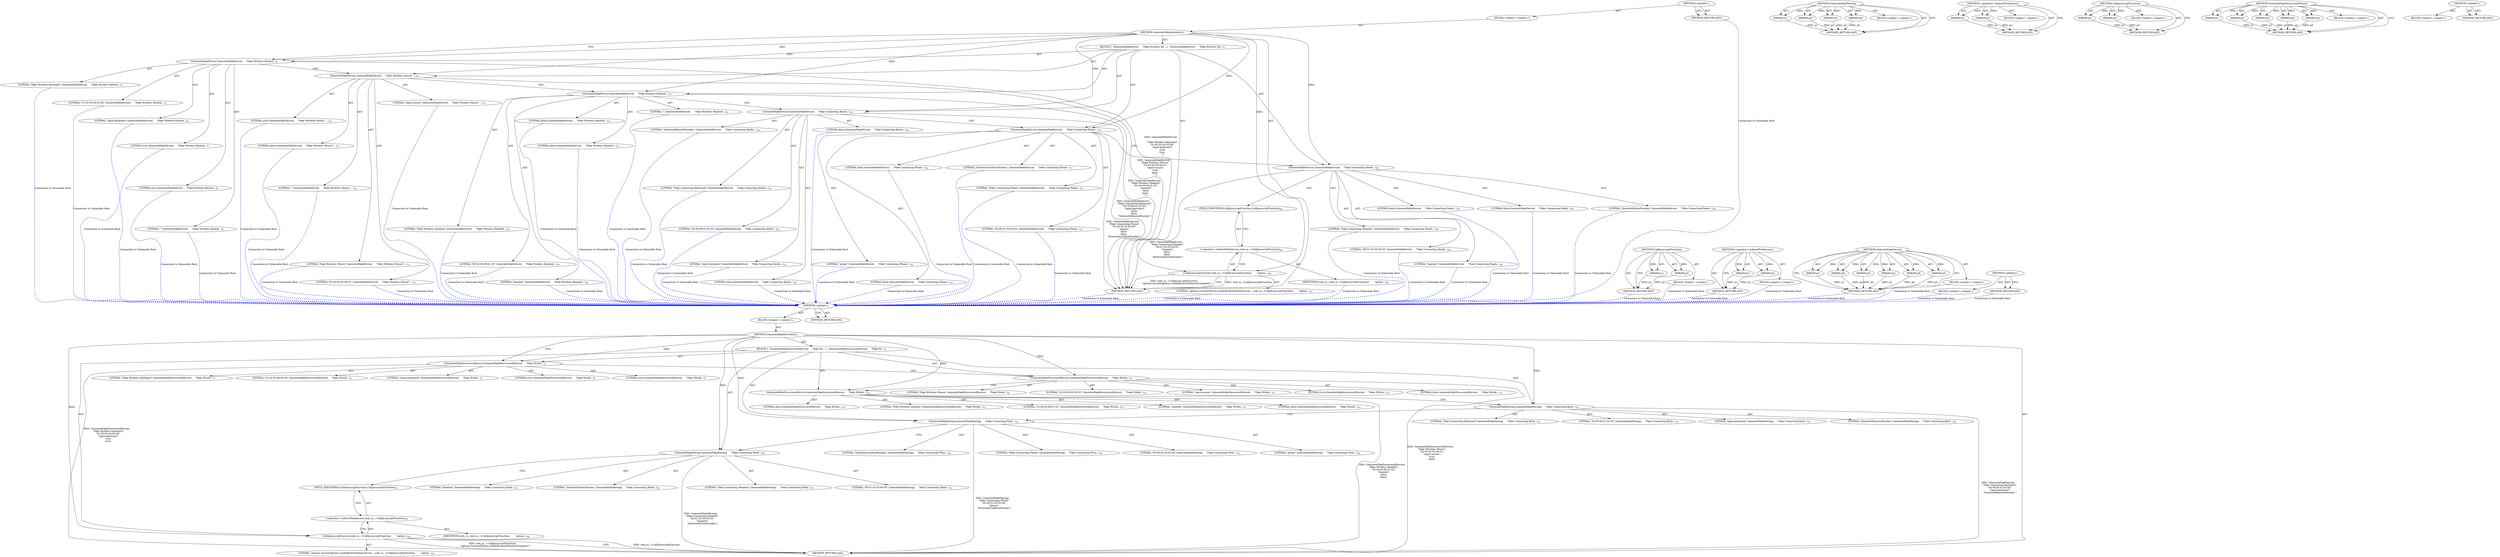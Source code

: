 digraph "&lt;global&gt;" {
vulnerable_6 [label=<(METHOD,&lt;global&gt;)<SUB>1</SUB>>];
vulnerable_7 [label=<(BLOCK,&lt;empty&gt;,&lt;empty&gt;)<SUB>1</SUB>>];
vulnerable_8 [label=<(METHOD,GenerateFakeDeviceList)<SUB>1</SUB>>];
vulnerable_9 [label=<(BLOCK,{
  GenerateFakeDiscoveredDevice(
     &quot;Fake Wi...,{
  GenerateFakeDiscoveredDevice(
     &quot;Fake Wi...)<SUB>1</SUB>>];
vulnerable_10 [label=<(GenerateFakeDiscoveredDevice,GenerateFakeDiscoveredDevice(
     &quot;Fake Wirele...)<SUB>2</SUB>>];
vulnerable_11 [label=<(LITERAL,&quot;Fake Wireless Keyboard&quot;,GenerateFakeDiscoveredDevice(
     &quot;Fake Wirele...)<SUB>3</SUB>>];
vulnerable_12 [label=<(LITERAL,&quot;01-02-03-04-05-06&quot;,GenerateFakeDiscoveredDevice(
     &quot;Fake Wirele...)<SUB>4</SUB>>];
vulnerable_13 [label=<(LITERAL,&quot;input-keyboard&quot;,GenerateFakeDiscoveredDevice(
     &quot;Fake Wirele...)<SUB>5</SUB>>];
vulnerable_14 [label=<(LITERAL,true,GenerateFakeDiscoveredDevice(
     &quot;Fake Wirele...)<SUB>6</SUB>>];
vulnerable_15 [label=<(LITERAL,true,GenerateFakeDiscoveredDevice(
     &quot;Fake Wirele...)<SUB>7</SUB>>];
vulnerable_16 [label=<(GenerateFakeDiscoveredDevice,GenerateFakeDiscoveredDevice(
     &quot;Fake Wirele...)<SUB>8</SUB>>];
vulnerable_17 [label=<(LITERAL,&quot;Fake Wireless Mouse&quot;,GenerateFakeDiscoveredDevice(
     &quot;Fake Wirele...)<SUB>9</SUB>>];
vulnerable_18 [label=<(LITERAL,&quot;02-03-04-05-06-01&quot;,GenerateFakeDiscoveredDevice(
     &quot;Fake Wirele...)<SUB>10</SUB>>];
vulnerable_19 [label=<(LITERAL,&quot;input-mouse&quot;,GenerateFakeDiscoveredDevice(
     &quot;Fake Wirele...)<SUB>11</SUB>>];
vulnerable_20 [label=<(LITERAL,true,GenerateFakeDiscoveredDevice(
     &quot;Fake Wirele...)<SUB>12</SUB>>];
vulnerable_21 [label=<(LITERAL,false,GenerateFakeDiscoveredDevice(
     &quot;Fake Wirele...)<SUB>13</SUB>>];
vulnerable_22 [label=<(GenerateFakeDiscoveredDevice,GenerateFakeDiscoveredDevice(
     &quot;Fake Wirele...)<SUB>14</SUB>>];
vulnerable_23 [label=<(LITERAL,&quot;Fake Wireless Headset&quot;,GenerateFakeDiscoveredDevice(
     &quot;Fake Wirele...)<SUB>15</SUB>>];
vulnerable_24 [label=<(LITERAL,&quot;03-04-05-06-01-02&quot;,GenerateFakeDiscoveredDevice(
     &quot;Fake Wirele...)<SUB>16</SUB>>];
vulnerable_25 [label=<(LITERAL,&quot;headset&quot;,GenerateFakeDiscoveredDevice(
     &quot;Fake Wirele...)<SUB>17</SUB>>];
vulnerable_26 [label=<(LITERAL,false,GenerateFakeDiscoveredDevice(
     &quot;Fake Wirele...)<SUB>18</SUB>>];
vulnerable_27 [label=<(LITERAL,false,GenerateFakeDiscoveredDevice(
     &quot;Fake Wirele...)<SUB>19</SUB>>];
vulnerable_28 [label=<(GenerateFakePairing,GenerateFakePairing(
     &quot;Fake Connecting Keyb...)<SUB>20</SUB>>];
vulnerable_29 [label=<(LITERAL,&quot;Fake Connecting Keyboard&quot;,GenerateFakePairing(
     &quot;Fake Connecting Keyb...)<SUB>21</SUB>>];
vulnerable_30 [label=<(LITERAL,&quot;04-05-06-01-02-03&quot;,GenerateFakePairing(
     &quot;Fake Connecting Keyb...)<SUB>22</SUB>>];
vulnerable_31 [label=<(LITERAL,&quot;input-keyboard&quot;,GenerateFakePairing(
     &quot;Fake Connecting Keyb...)<SUB>23</SUB>>];
vulnerable_32 [label=<(LITERAL,&quot;bluetoothRemotePasskey&quot;,GenerateFakePairing(
     &quot;Fake Connecting Keyb...)<SUB>24</SUB>>];
vulnerable_33 [label=<(GenerateFakePairing,GenerateFakePairing(
     &quot;Fake Connecting Phon...)<SUB>25</SUB>>];
vulnerable_34 [label=<(LITERAL,&quot;Fake Connecting Phone&quot;,GenerateFakePairing(
     &quot;Fake Connecting Phon...)<SUB>26</SUB>>];
vulnerable_35 [label=<(LITERAL,&quot;05-06-01-02-03-04&quot;,GenerateFakePairing(
     &quot;Fake Connecting Phon...)<SUB>27</SUB>>];
vulnerable_36 [label=<(LITERAL,&quot;phone&quot;,GenerateFakePairing(
     &quot;Fake Connecting Phon...)<SUB>28</SUB>>];
vulnerable_37 [label=<(LITERAL,&quot;bluetoothConfirmPasskey&quot;,GenerateFakePairing(
     &quot;Fake Connecting Phon...)<SUB>29</SUB>>];
vulnerable_38 [label=<(GenerateFakePairing,GenerateFakePairing(
     &quot;Fake Connecting Head...)<SUB>30</SUB>>];
vulnerable_39 [label=<(LITERAL,&quot;Fake Connecting Headset&quot;,GenerateFakePairing(
     &quot;Fake Connecting Head...)<SUB>31</SUB>>];
vulnerable_40 [label=<(LITERAL,&quot;06-01-02-03-04-05&quot;,GenerateFakePairing(
     &quot;Fake Connecting Head...)<SUB>32</SUB>>];
vulnerable_41 [label=<(LITERAL,&quot;headset&quot;,GenerateFakePairing(
     &quot;Fake Connecting Head...)<SUB>33</SUB>>];
vulnerable_42 [label=<(LITERAL,&quot;bluetoothEnterPasskey&quot;,GenerateFakePairing(
     &quot;Fake Connecting Head...)<SUB>34</SUB>>];
vulnerable_43 [label=<(CallJavascriptFunction,web_ui_-&gt;CallJavascriptFunction(
       &quot;option...)<SUB>36</SUB>>];
vulnerable_44 [label=<(&lt;operator&gt;.indirectFieldAccess,web_ui_-&gt;CallJavascriptFunction)<SUB>36</SUB>>];
vulnerable_45 [label=<(IDENTIFIER,web_ui_,web_ui_-&gt;CallJavascriptFunction(
       &quot;option...)<SUB>36</SUB>>];
vulnerable_46 [label=<(FIELD_IDENTIFIER,CallJavascriptFunction,CallJavascriptFunction)<SUB>36</SUB>>];
vulnerable_47 [label=<(LITERAL,&quot;options.SystemOptions.notifyBluetoothSearchCom...,web_ui_-&gt;CallJavascriptFunction(
       &quot;option...)<SUB>37</SUB>>];
vulnerable_48 [label=<(METHOD_RETURN,void)<SUB>1</SUB>>];
vulnerable_50 [label=<(METHOD_RETURN,ANY)<SUB>1</SUB>>];
vulnerable_95 [label=<(METHOD,GenerateFakePairing)>];
vulnerable_96 [label=<(PARAM,p1)>];
vulnerable_97 [label=<(PARAM,p2)>];
vulnerable_98 [label=<(PARAM,p3)>];
vulnerable_99 [label=<(PARAM,p4)>];
vulnerable_100 [label=<(BLOCK,&lt;empty&gt;,&lt;empty&gt;)>];
vulnerable_101 [label=<(METHOD_RETURN,ANY)>];
vulnerable_107 [label=<(METHOD,&lt;operator&gt;.indirectFieldAccess)>];
vulnerable_108 [label=<(PARAM,p1)>];
vulnerable_109 [label=<(PARAM,p2)>];
vulnerable_110 [label=<(BLOCK,&lt;empty&gt;,&lt;empty&gt;)>];
vulnerable_111 [label=<(METHOD_RETURN,ANY)>];
vulnerable_102 [label=<(METHOD,CallJavascriptFunction)>];
vulnerable_103 [label=<(PARAM,p1)>];
vulnerable_104 [label=<(PARAM,p2)>];
vulnerable_105 [label=<(BLOCK,&lt;empty&gt;,&lt;empty&gt;)>];
vulnerable_106 [label=<(METHOD_RETURN,ANY)>];
vulnerable_87 [label=<(METHOD,GenerateFakeDiscoveredDevice)>];
vulnerable_88 [label=<(PARAM,p1)>];
vulnerable_89 [label=<(PARAM,p2)>];
vulnerable_90 [label=<(PARAM,p3)>];
vulnerable_91 [label=<(PARAM,p4)>];
vulnerable_92 [label=<(PARAM,p5)>];
vulnerable_93 [label=<(BLOCK,&lt;empty&gt;,&lt;empty&gt;)>];
vulnerable_94 [label=<(METHOD_RETURN,ANY)>];
vulnerable_81 [label=<(METHOD,&lt;global&gt;)<SUB>1</SUB>>];
vulnerable_82 [label=<(BLOCK,&lt;empty&gt;,&lt;empty&gt;)>];
vulnerable_83 [label=<(METHOD_RETURN,ANY)>];
fixed_6 [label=<(METHOD,&lt;global&gt;)<SUB>1</SUB>>];
fixed_7 [label=<(BLOCK,&lt;empty&gt;,&lt;empty&gt;)<SUB>1</SUB>>];
fixed_8 [label=<(METHOD,GenerateFakeDeviceList)<SUB>1</SUB>>];
fixed_9 [label=<(BLOCK,{
  GenerateFakeDevice(

     &quot;Fake Wireless Ke...,{
  GenerateFakeDevice(

     &quot;Fake Wireless Ke...)<SUB>1</SUB>>];
fixed_10 [label=<(GenerateFakeDevice,GenerateFakeDevice(

     &quot;Fake Wireless Keyboa...)<SUB>2</SUB>>];
fixed_11 [label=<(LITERAL,&quot;Fake Wireless Keyboard&quot;,GenerateFakeDevice(

     &quot;Fake Wireless Keyboa...)<SUB>4</SUB>>];
fixed_12 [label=<(LITERAL,&quot;01-02-03-04-05-06&quot;,GenerateFakeDevice(

     &quot;Fake Wireless Keyboa...)<SUB>5</SUB>>];
fixed_13 [label=<(LITERAL,&quot;input-keyboard&quot;,GenerateFakeDevice(

     &quot;Fake Wireless Keyboa...)<SUB>6</SUB>>];
fixed_14 [label=<(LITERAL,true,GenerateFakeDevice(

     &quot;Fake Wireless Keyboa...)<SUB>7</SUB>>];
fixed_15 [label=<(LITERAL,true,GenerateFakeDevice(

     &quot;Fake Wireless Keyboa...)<SUB>8</SUB>>];
fixed_16 [label=<(LITERAL,&quot;&quot;,GenerateFakeDevice(

     &quot;Fake Wireless Keyboa...)<SUB>9</SUB>>];
fixed_17 [label=<(GenerateFakeDevice,GenerateFakeDevice(
     &quot;Fake Wireless Mouse&quot;,...)<SUB>10</SUB>>];
fixed_18 [label=<(LITERAL,&quot;Fake Wireless Mouse&quot;,GenerateFakeDevice(
     &quot;Fake Wireless Mouse&quot;,...)<SUB>11</SUB>>];
fixed_19 [label=<(LITERAL,&quot;02-03-04-05-06-01&quot;,GenerateFakeDevice(
     &quot;Fake Wireless Mouse&quot;,...)<SUB>12</SUB>>];
fixed_20 [label=<(LITERAL,&quot;input-mouse&quot;,GenerateFakeDevice(
     &quot;Fake Wireless Mouse&quot;,...)<SUB>13</SUB>>];
fixed_21 [label=<(LITERAL,true,GenerateFakeDevice(
     &quot;Fake Wireless Mouse&quot;,...)<SUB>14</SUB>>];
fixed_22 [label=<(LITERAL,false,GenerateFakeDevice(
     &quot;Fake Wireless Mouse&quot;,...)<SUB>15</SUB>>];
fixed_23 [label=<(LITERAL,&quot;&quot;,GenerateFakeDevice(
     &quot;Fake Wireless Mouse&quot;,...)<SUB>16</SUB>>];
fixed_24 [label=<(GenerateFakeDevice,GenerateFakeDevice(
     &quot;Fake Wireless Headset...)<SUB>17</SUB>>];
fixed_25 [label=<(LITERAL,&quot;Fake Wireless Headset&quot;,GenerateFakeDevice(
     &quot;Fake Wireless Headset...)<SUB>18</SUB>>];
fixed_26 [label=<(LITERAL,&quot;03-04-05-06-01-02&quot;,GenerateFakeDevice(
     &quot;Fake Wireless Headset...)<SUB>19</SUB>>];
fixed_27 [label=<(LITERAL,&quot;headset&quot;,GenerateFakeDevice(
     &quot;Fake Wireless Headset...)<SUB>20</SUB>>];
fixed_28 [label=<(LITERAL,false,GenerateFakeDevice(
     &quot;Fake Wireless Headset...)<SUB>21</SUB>>];
fixed_29 [label=<(LITERAL,false,GenerateFakeDevice(
     &quot;Fake Wireless Headset...)<SUB>22</SUB>>];
fixed_30 [label=<(LITERAL,&quot;&quot;,GenerateFakeDevice(
     &quot;Fake Wireless Headset...)<SUB>23</SUB>>];
fixed_31 [label=<(GenerateFakeDevice,GenerateFakeDevice(
     &quot;Fake Connecting Keybo...)<SUB>24</SUB>>];
fixed_32 [label=<(LITERAL,&quot;Fake Connecting Keyboard&quot;,GenerateFakeDevice(
     &quot;Fake Connecting Keybo...)<SUB>25</SUB>>];
fixed_33 [label=<(LITERAL,&quot;04-05-06-01-02-03&quot;,GenerateFakeDevice(
     &quot;Fake Connecting Keybo...)<SUB>26</SUB>>];
fixed_34 [label=<(LITERAL,&quot;input-keyboard&quot;,GenerateFakeDevice(
     &quot;Fake Connecting Keybo...)<SUB>27</SUB>>];
fixed_35 [label=<(LITERAL,false,GenerateFakeDevice(
     &quot;Fake Connecting Keybo...)<SUB>28</SUB>>];
fixed_36 [label=<(LITERAL,false,GenerateFakeDevice(
     &quot;Fake Connecting Keybo...)<SUB>29</SUB>>];
fixed_37 [label=<(LITERAL,&quot;bluetoothRemotePasskey&quot;,GenerateFakeDevice(
     &quot;Fake Connecting Keybo...)<SUB>30</SUB>>];
fixed_38 [label=<(GenerateFakeDevice,GenerateFakeDevice(
     &quot;Fake Connecting Phone...)<SUB>31</SUB>>];
fixed_39 [label=<(LITERAL,&quot;Fake Connecting Phone&quot;,GenerateFakeDevice(
     &quot;Fake Connecting Phone...)<SUB>32</SUB>>];
fixed_40 [label=<(LITERAL,&quot;05-06-01-02-03-04&quot;,GenerateFakeDevice(
     &quot;Fake Connecting Phone...)<SUB>33</SUB>>];
fixed_41 [label=<(LITERAL,&quot;phone&quot;,GenerateFakeDevice(
     &quot;Fake Connecting Phone...)<SUB>34</SUB>>];
fixed_42 [label=<(LITERAL,false,GenerateFakeDevice(
     &quot;Fake Connecting Phone...)<SUB>35</SUB>>];
fixed_43 [label=<(LITERAL,false,GenerateFakeDevice(
     &quot;Fake Connecting Phone...)<SUB>36</SUB>>];
fixed_44 [label=<(LITERAL,&quot;bluetoothConfirmPasskey&quot;,GenerateFakeDevice(
     &quot;Fake Connecting Phone...)<SUB>37</SUB>>];
fixed_45 [label=<(GenerateFakeDevice,GenerateFakeDevice(
     &quot;Fake Connecting Heads...)<SUB>38</SUB>>];
fixed_46 [label=<(LITERAL,&quot;Fake Connecting Headset&quot;,GenerateFakeDevice(
     &quot;Fake Connecting Heads...)<SUB>39</SUB>>];
fixed_47 [label=<(LITERAL,&quot;06-01-02-03-04-05&quot;,GenerateFakeDevice(
     &quot;Fake Connecting Heads...)<SUB>40</SUB>>];
fixed_48 [label=<(LITERAL,&quot;headset&quot;,GenerateFakeDevice(
     &quot;Fake Connecting Heads...)<SUB>41</SUB>>];
fixed_49 [label=<(LITERAL,false,GenerateFakeDevice(
     &quot;Fake Connecting Heads...)<SUB>42</SUB>>];
fixed_50 [label=<(LITERAL,false,GenerateFakeDevice(
     &quot;Fake Connecting Heads...)<SUB>43</SUB>>];
fixed_51 [label=<(LITERAL,&quot;bluetoothEnterPasskey&quot;,GenerateFakeDevice(
     &quot;Fake Connecting Heads...)<SUB>44</SUB>>];
fixed_52 [label=<(CallJavascriptFunction,web_ui_-&gt;CallJavascriptFunction(
       &quot;option...)<SUB>46</SUB>>];
fixed_53 [label=<(&lt;operator&gt;.indirectFieldAccess,web_ui_-&gt;CallJavascriptFunction)<SUB>46</SUB>>];
fixed_54 [label=<(IDENTIFIER,web_ui_,web_ui_-&gt;CallJavascriptFunction(
       &quot;option...)<SUB>46</SUB>>];
fixed_55 [label=<(FIELD_IDENTIFIER,CallJavascriptFunction,CallJavascriptFunction)<SUB>46</SUB>>];
fixed_56 [label=<(LITERAL,&quot;options.SystemOptions.notifyBluetoothSearchCom...,web_ui_-&gt;CallJavascriptFunction(
       &quot;option...)<SUB>47</SUB>>];
fixed_57 [label=<(METHOD_RETURN,void)<SUB>1</SUB>>];
fixed_59 [label=<(METHOD_RETURN,ANY)<SUB>1</SUB>>];
fixed_107 [label=<(METHOD,CallJavascriptFunction)>];
fixed_108 [label=<(PARAM,p1)>];
fixed_109 [label=<(PARAM,p2)>];
fixed_110 [label=<(BLOCK,&lt;empty&gt;,&lt;empty&gt;)>];
fixed_111 [label=<(METHOD_RETURN,ANY)>];
fixed_112 [label=<(METHOD,&lt;operator&gt;.indirectFieldAccess)>];
fixed_113 [label=<(PARAM,p1)>];
fixed_114 [label=<(PARAM,p2)>];
fixed_115 [label=<(BLOCK,&lt;empty&gt;,&lt;empty&gt;)>];
fixed_116 [label=<(METHOD_RETURN,ANY)>];
fixed_98 [label=<(METHOD,GenerateFakeDevice)>];
fixed_99 [label=<(PARAM,p1)>];
fixed_100 [label=<(PARAM,p2)>];
fixed_101 [label=<(PARAM,p3)>];
fixed_102 [label=<(PARAM,p4)>];
fixed_103 [label=<(PARAM,p5)>];
fixed_104 [label=<(PARAM,p6)>];
fixed_105 [label=<(BLOCK,&lt;empty&gt;,&lt;empty&gt;)>];
fixed_106 [label=<(METHOD_RETURN,ANY)>];
fixed_92 [label=<(METHOD,&lt;global&gt;)<SUB>1</SUB>>];
fixed_93 [label=<(BLOCK,&lt;empty&gt;,&lt;empty&gt;)>];
fixed_94 [label=<(METHOD_RETURN,ANY)>];
vulnerable_6 -> vulnerable_7  [key=0, label="AST: "];
vulnerable_6 -> vulnerable_50  [key=0, label="AST: "];
vulnerable_6 -> vulnerable_50  [key=1, label="CFG: "];
vulnerable_7 -> vulnerable_8  [key=0, label="AST: "];
vulnerable_8 -> vulnerable_9  [key=0, label="AST: "];
vulnerable_8 -> vulnerable_48  [key=0, label="AST: "];
vulnerable_8 -> vulnerable_10  [key=0, label="CFG: "];
vulnerable_8 -> vulnerable_10  [key=1, label="DDG: "];
vulnerable_8 -> vulnerable_16  [key=0, label="DDG: "];
vulnerable_8 -> vulnerable_22  [key=0, label="DDG: "];
vulnerable_8 -> vulnerable_28  [key=0, label="DDG: "];
vulnerable_8 -> vulnerable_33  [key=0, label="DDG: "];
vulnerable_8 -> vulnerable_38  [key=0, label="DDG: "];
vulnerable_8 -> vulnerable_43  [key=0, label="DDG: "];
vulnerable_9 -> vulnerable_10  [key=0, label="AST: "];
vulnerable_9 -> vulnerable_16  [key=0, label="AST: "];
vulnerable_9 -> vulnerable_22  [key=0, label="AST: "];
vulnerable_9 -> vulnerable_28  [key=0, label="AST: "];
vulnerable_9 -> vulnerable_33  [key=0, label="AST: "];
vulnerable_9 -> vulnerable_38  [key=0, label="AST: "];
vulnerable_9 -> vulnerable_43  [key=0, label="AST: "];
vulnerable_10 -> vulnerable_11  [key=0, label="AST: "];
vulnerable_10 -> vulnerable_12  [key=0, label="AST: "];
vulnerable_10 -> vulnerable_13  [key=0, label="AST: "];
vulnerable_10 -> vulnerable_14  [key=0, label="AST: "];
vulnerable_10 -> vulnerable_15  [key=0, label="AST: "];
vulnerable_10 -> vulnerable_16  [key=0, label="CFG: "];
vulnerable_10 -> vulnerable_48  [key=0, label="DDG: GenerateFakeDiscoveredDevice(
     &quot;Fake Wireless Keyboard&quot;,
     &quot;01-02-03-04-05-06&quot;,
     &quot;input-keyboard&quot;,
     true,
    true)"];
vulnerable_16 -> vulnerable_17  [key=0, label="AST: "];
vulnerable_16 -> vulnerable_18  [key=0, label="AST: "];
vulnerable_16 -> vulnerable_19  [key=0, label="AST: "];
vulnerable_16 -> vulnerable_20  [key=0, label="AST: "];
vulnerable_16 -> vulnerable_21  [key=0, label="AST: "];
vulnerable_16 -> vulnerable_22  [key=0, label="CFG: "];
vulnerable_16 -> vulnerable_48  [key=0, label="DDG: GenerateFakeDiscoveredDevice(
     &quot;Fake Wireless Mouse&quot;,
     &quot;02-03-04-05-06-01&quot;,
     &quot;input-mouse&quot;,
     true,
    false)"];
vulnerable_22 -> vulnerable_23  [key=0, label="AST: "];
vulnerable_22 -> vulnerable_24  [key=0, label="AST: "];
vulnerable_22 -> vulnerable_25  [key=0, label="AST: "];
vulnerable_22 -> vulnerable_26  [key=0, label="AST: "];
vulnerable_22 -> vulnerable_27  [key=0, label="AST: "];
vulnerable_22 -> vulnerable_28  [key=0, label="CFG: "];
vulnerable_22 -> vulnerable_48  [key=0, label="DDG: GenerateFakeDiscoveredDevice(
     &quot;Fake Wireless Headset&quot;,
     &quot;03-04-05-06-01-02&quot;,
     &quot;headset&quot;,
     false,
    false)"];
vulnerable_28 -> vulnerable_29  [key=0, label="AST: "];
vulnerable_28 -> vulnerable_30  [key=0, label="AST: "];
vulnerable_28 -> vulnerable_31  [key=0, label="AST: "];
vulnerable_28 -> vulnerable_32  [key=0, label="AST: "];
vulnerable_28 -> vulnerable_33  [key=0, label="CFG: "];
vulnerable_28 -> vulnerable_48  [key=0, label="DDG: GenerateFakePairing(
     &quot;Fake Connecting Keyboard&quot;,
     &quot;04-05-06-01-02-03&quot;,
     &quot;input-keyboard&quot;,
     &quot;bluetoothRemotePasskey&quot;)"];
vulnerable_33 -> vulnerable_34  [key=0, label="AST: "];
vulnerable_33 -> vulnerable_35  [key=0, label="AST: "];
vulnerable_33 -> vulnerable_36  [key=0, label="AST: "];
vulnerable_33 -> vulnerable_37  [key=0, label="AST: "];
vulnerable_33 -> vulnerable_38  [key=0, label="CFG: "];
vulnerable_33 -> vulnerable_48  [key=0, label="DDG: GenerateFakePairing(
     &quot;Fake Connecting Phone&quot;,
     &quot;05-06-01-02-03-04&quot;,
     &quot;phone&quot;,
     &quot;bluetoothConfirmPasskey&quot;)"];
vulnerable_38 -> vulnerable_39  [key=0, label="AST: "];
vulnerable_38 -> vulnerable_40  [key=0, label="AST: "];
vulnerable_38 -> vulnerable_41  [key=0, label="AST: "];
vulnerable_38 -> vulnerable_42  [key=0, label="AST: "];
vulnerable_38 -> vulnerable_46  [key=0, label="CFG: "];
vulnerable_38 -> vulnerable_48  [key=0, label="DDG: GenerateFakePairing(
     &quot;Fake Connecting Headset&quot;,
     &quot;06-01-02-03-04-05&quot;,
     &quot;headset&quot;,
     &quot;bluetoothEnterPasskey&quot;)"];
vulnerable_43 -> vulnerable_44  [key=0, label="AST: "];
vulnerable_43 -> vulnerable_47  [key=0, label="AST: "];
vulnerable_43 -> vulnerable_48  [key=0, label="CFG: "];
vulnerable_43 -> vulnerable_48  [key=1, label="DDG: web_ui_-&gt;CallJavascriptFunction"];
vulnerable_43 -> vulnerable_48  [key=2, label="DDG: web_ui_-&gt;CallJavascriptFunction(
       &quot;options.SystemOptions.notifyBluetoothSearchComplete&quot;)"];
vulnerable_44 -> vulnerable_45  [key=0, label="AST: "];
vulnerable_44 -> vulnerable_46  [key=0, label="AST: "];
vulnerable_44 -> vulnerable_43  [key=0, label="CFG: "];
vulnerable_46 -> vulnerable_44  [key=0, label="CFG: "];
vulnerable_95 -> vulnerable_96  [key=0, label="AST: "];
vulnerable_95 -> vulnerable_96  [key=1, label="DDG: "];
vulnerable_95 -> vulnerable_100  [key=0, label="AST: "];
vulnerable_95 -> vulnerable_97  [key=0, label="AST: "];
vulnerable_95 -> vulnerable_97  [key=1, label="DDG: "];
vulnerable_95 -> vulnerable_101  [key=0, label="AST: "];
vulnerable_95 -> vulnerable_101  [key=1, label="CFG: "];
vulnerable_95 -> vulnerable_98  [key=0, label="AST: "];
vulnerable_95 -> vulnerable_98  [key=1, label="DDG: "];
vulnerable_95 -> vulnerable_99  [key=0, label="AST: "];
vulnerable_95 -> vulnerable_99  [key=1, label="DDG: "];
vulnerable_96 -> vulnerable_101  [key=0, label="DDG: p1"];
vulnerable_97 -> vulnerable_101  [key=0, label="DDG: p2"];
vulnerable_98 -> vulnerable_101  [key=0, label="DDG: p3"];
vulnerable_99 -> vulnerable_101  [key=0, label="DDG: p4"];
vulnerable_107 -> vulnerable_108  [key=0, label="AST: "];
vulnerable_107 -> vulnerable_108  [key=1, label="DDG: "];
vulnerable_107 -> vulnerable_110  [key=0, label="AST: "];
vulnerable_107 -> vulnerable_109  [key=0, label="AST: "];
vulnerable_107 -> vulnerable_109  [key=1, label="DDG: "];
vulnerable_107 -> vulnerable_111  [key=0, label="AST: "];
vulnerable_107 -> vulnerable_111  [key=1, label="CFG: "];
vulnerable_108 -> vulnerable_111  [key=0, label="DDG: p1"];
vulnerable_109 -> vulnerable_111  [key=0, label="DDG: p2"];
vulnerable_102 -> vulnerable_103  [key=0, label="AST: "];
vulnerable_102 -> vulnerable_103  [key=1, label="DDG: "];
vulnerable_102 -> vulnerable_105  [key=0, label="AST: "];
vulnerable_102 -> vulnerable_104  [key=0, label="AST: "];
vulnerable_102 -> vulnerable_104  [key=1, label="DDG: "];
vulnerable_102 -> vulnerable_106  [key=0, label="AST: "];
vulnerable_102 -> vulnerable_106  [key=1, label="CFG: "];
vulnerable_103 -> vulnerable_106  [key=0, label="DDG: p1"];
vulnerable_104 -> vulnerable_106  [key=0, label="DDG: p2"];
vulnerable_87 -> vulnerable_88  [key=0, label="AST: "];
vulnerable_87 -> vulnerable_88  [key=1, label="DDG: "];
vulnerable_87 -> vulnerable_93  [key=0, label="AST: "];
vulnerable_87 -> vulnerable_89  [key=0, label="AST: "];
vulnerable_87 -> vulnerable_89  [key=1, label="DDG: "];
vulnerable_87 -> vulnerable_94  [key=0, label="AST: "];
vulnerable_87 -> vulnerable_94  [key=1, label="CFG: "];
vulnerable_87 -> vulnerable_90  [key=0, label="AST: "];
vulnerable_87 -> vulnerable_90  [key=1, label="DDG: "];
vulnerable_87 -> vulnerable_91  [key=0, label="AST: "];
vulnerable_87 -> vulnerable_91  [key=1, label="DDG: "];
vulnerable_87 -> vulnerable_92  [key=0, label="AST: "];
vulnerable_87 -> vulnerable_92  [key=1, label="DDG: "];
vulnerable_88 -> vulnerable_94  [key=0, label="DDG: p1"];
vulnerable_89 -> vulnerable_94  [key=0, label="DDG: p2"];
vulnerable_90 -> vulnerable_94  [key=0, label="DDG: p3"];
vulnerable_91 -> vulnerable_94  [key=0, label="DDG: p4"];
vulnerable_92 -> vulnerable_94  [key=0, label="DDG: p5"];
vulnerable_81 -> vulnerable_82  [key=0, label="AST: "];
vulnerable_81 -> vulnerable_83  [key=0, label="AST: "];
vulnerable_81 -> vulnerable_83  [key=1, label="CFG: "];
fixed_6 -> fixed_7  [key=0, label="AST: "];
fixed_6 -> fixed_59  [key=0, label="AST: "];
fixed_6 -> fixed_59  [key=1, label="CFG: "];
fixed_7 -> fixed_8  [key=0, label="AST: "];
fixed_8 -> fixed_9  [key=0, label="AST: "];
fixed_8 -> fixed_57  [key=0, label="AST: "];
fixed_8 -> fixed_10  [key=0, label="CFG: "];
fixed_8 -> fixed_10  [key=1, label="DDG: "];
fixed_8 -> fixed_17  [key=0, label="DDG: "];
fixed_8 -> fixed_24  [key=0, label="DDG: "];
fixed_8 -> fixed_31  [key=0, label="DDG: "];
fixed_8 -> fixed_38  [key=0, label="DDG: "];
fixed_8 -> fixed_45  [key=0, label="DDG: "];
fixed_8 -> fixed_52  [key=0, label="DDG: "];
fixed_9 -> fixed_10  [key=0, label="AST: "];
fixed_9 -> fixed_17  [key=0, label="AST: "];
fixed_9 -> fixed_24  [key=0, label="AST: "];
fixed_9 -> fixed_31  [key=0, label="AST: "];
fixed_9 -> fixed_38  [key=0, label="AST: "];
fixed_9 -> fixed_45  [key=0, label="AST: "];
fixed_9 -> fixed_52  [key=0, label="AST: "];
fixed_10 -> fixed_11  [key=0, label="AST: "];
fixed_10 -> fixed_12  [key=0, label="AST: "];
fixed_10 -> fixed_13  [key=0, label="AST: "];
fixed_10 -> fixed_14  [key=0, label="AST: "];
fixed_10 -> fixed_15  [key=0, label="AST: "];
fixed_10 -> fixed_16  [key=0, label="AST: "];
fixed_10 -> fixed_17  [key=0, label="CFG: "];
fixed_10 -> fixed_57  [key=0, label="DDG: GenerateFakeDevice(

     &quot;Fake Wireless Keyboard&quot;,
     &quot;01-02-03-04-05-06&quot;,
     &quot;input-keyboard&quot;,
     true,
    true,
    &quot;&quot;)"];
fixed_11 -> vulnerable_6  [color=blue, key=0, label="Connection to Vulnerable Root", penwidth="2.0", style=dashed];
fixed_12 -> vulnerable_6  [color=blue, key=0, label="Connection to Vulnerable Root", penwidth="2.0", style=dashed];
fixed_13 -> vulnerable_6  [color=blue, key=0, label="Connection to Vulnerable Root", penwidth="2.0", style=dashed];
fixed_14 -> vulnerable_6  [color=blue, key=0, label="Connection to Vulnerable Root", penwidth="2.0", style=dashed];
fixed_15 -> vulnerable_6  [color=blue, key=0, label="Connection to Vulnerable Root", penwidth="2.0", style=dashed];
fixed_16 -> vulnerable_6  [color=blue, key=0, label="Connection to Vulnerable Root", penwidth="2.0", style=dashed];
fixed_17 -> fixed_18  [key=0, label="AST: "];
fixed_17 -> fixed_19  [key=0, label="AST: "];
fixed_17 -> fixed_20  [key=0, label="AST: "];
fixed_17 -> fixed_21  [key=0, label="AST: "];
fixed_17 -> fixed_22  [key=0, label="AST: "];
fixed_17 -> fixed_23  [key=0, label="AST: "];
fixed_17 -> fixed_24  [key=0, label="CFG: "];
fixed_17 -> fixed_57  [key=0, label="DDG: GenerateFakeDevice(
     &quot;Fake Wireless Mouse&quot;,
     &quot;02-03-04-05-06-01&quot;,
     &quot;input-mouse&quot;,
     true,
    false,
    &quot;&quot;)"];
fixed_18 -> vulnerable_6  [color=blue, key=0, label="Connection to Vulnerable Root", penwidth="2.0", style=dashed];
fixed_19 -> vulnerable_6  [color=blue, key=0, label="Connection to Vulnerable Root", penwidth="2.0", style=dashed];
fixed_20 -> vulnerable_6  [color=blue, key=0, label="Connection to Vulnerable Root", penwidth="2.0", style=dashed];
fixed_21 -> vulnerable_6  [color=blue, key=0, label="Connection to Vulnerable Root", penwidth="2.0", style=dashed];
fixed_22 -> vulnerable_6  [color=blue, key=0, label="Connection to Vulnerable Root", penwidth="2.0", style=dashed];
fixed_23 -> vulnerable_6  [color=blue, key=0, label="Connection to Vulnerable Root", penwidth="2.0", style=dashed];
fixed_24 -> fixed_25  [key=0, label="AST: "];
fixed_24 -> fixed_26  [key=0, label="AST: "];
fixed_24 -> fixed_27  [key=0, label="AST: "];
fixed_24 -> fixed_28  [key=0, label="AST: "];
fixed_24 -> fixed_29  [key=0, label="AST: "];
fixed_24 -> fixed_30  [key=0, label="AST: "];
fixed_24 -> fixed_31  [key=0, label="CFG: "];
fixed_24 -> fixed_57  [key=0, label="DDG: GenerateFakeDevice(
     &quot;Fake Wireless Headset&quot;,
     &quot;03-04-05-06-01-02&quot;,
     &quot;headset&quot;,
     false,
    false,
    &quot;&quot;)"];
fixed_25 -> vulnerable_6  [color=blue, key=0, label="Connection to Vulnerable Root", penwidth="2.0", style=dashed];
fixed_26 -> vulnerable_6  [color=blue, key=0, label="Connection to Vulnerable Root", penwidth="2.0", style=dashed];
fixed_27 -> vulnerable_6  [color=blue, key=0, label="Connection to Vulnerable Root", penwidth="2.0", style=dashed];
fixed_28 -> vulnerable_6  [color=blue, key=0, label="Connection to Vulnerable Root", penwidth="2.0", style=dashed];
fixed_29 -> vulnerable_6  [color=blue, key=0, label="Connection to Vulnerable Root", penwidth="2.0", style=dashed];
fixed_30 -> vulnerable_6  [color=blue, key=0, label="Connection to Vulnerable Root", penwidth="2.0", style=dashed];
fixed_31 -> fixed_32  [key=0, label="AST: "];
fixed_31 -> fixed_33  [key=0, label="AST: "];
fixed_31 -> fixed_34  [key=0, label="AST: "];
fixed_31 -> fixed_35  [key=0, label="AST: "];
fixed_31 -> fixed_36  [key=0, label="AST: "];
fixed_31 -> fixed_37  [key=0, label="AST: "];
fixed_31 -> fixed_38  [key=0, label="CFG: "];
fixed_31 -> fixed_57  [key=0, label="DDG: GenerateFakeDevice(
     &quot;Fake Connecting Keyboard&quot;,
     &quot;04-05-06-01-02-03&quot;,
     &quot;input-keyboard&quot;,
    false,
    false,
     &quot;bluetoothRemotePasskey&quot;)"];
fixed_32 -> vulnerable_6  [color=blue, key=0, label="Connection to Vulnerable Root", penwidth="2.0", style=dashed];
fixed_33 -> vulnerable_6  [color=blue, key=0, label="Connection to Vulnerable Root", penwidth="2.0", style=dashed];
fixed_34 -> vulnerable_6  [color=blue, key=0, label="Connection to Vulnerable Root", penwidth="2.0", style=dashed];
fixed_35 -> vulnerable_6  [color=blue, key=0, label="Connection to Vulnerable Root", penwidth="2.0", style=dashed];
fixed_36 -> vulnerable_6  [color=blue, key=0, label="Connection to Vulnerable Root", penwidth="2.0", style=dashed];
fixed_37 -> vulnerable_6  [color=blue, key=0, label="Connection to Vulnerable Root", penwidth="2.0", style=dashed];
fixed_38 -> fixed_39  [key=0, label="AST: "];
fixed_38 -> fixed_40  [key=0, label="AST: "];
fixed_38 -> fixed_41  [key=0, label="AST: "];
fixed_38 -> fixed_42  [key=0, label="AST: "];
fixed_38 -> fixed_43  [key=0, label="AST: "];
fixed_38 -> fixed_44  [key=0, label="AST: "];
fixed_38 -> fixed_45  [key=0, label="CFG: "];
fixed_38 -> fixed_57  [key=0, label="DDG: GenerateFakeDevice(
     &quot;Fake Connecting Phone&quot;,
     &quot;05-06-01-02-03-04&quot;,
     &quot;phone&quot;,
    false,
    false,
     &quot;bluetoothConfirmPasskey&quot;)"];
fixed_39 -> vulnerable_6  [color=blue, key=0, label="Connection to Vulnerable Root", penwidth="2.0", style=dashed];
fixed_40 -> vulnerable_6  [color=blue, key=0, label="Connection to Vulnerable Root", penwidth="2.0", style=dashed];
fixed_41 -> vulnerable_6  [color=blue, key=0, label="Connection to Vulnerable Root", penwidth="2.0", style=dashed];
fixed_42 -> vulnerable_6  [color=blue, key=0, label="Connection to Vulnerable Root", penwidth="2.0", style=dashed];
fixed_43 -> vulnerable_6  [color=blue, key=0, label="Connection to Vulnerable Root", penwidth="2.0", style=dashed];
fixed_44 -> vulnerable_6  [color=blue, key=0, label="Connection to Vulnerable Root", penwidth="2.0", style=dashed];
fixed_45 -> fixed_46  [key=0, label="AST: "];
fixed_45 -> fixed_47  [key=0, label="AST: "];
fixed_45 -> fixed_48  [key=0, label="AST: "];
fixed_45 -> fixed_49  [key=0, label="AST: "];
fixed_45 -> fixed_50  [key=0, label="AST: "];
fixed_45 -> fixed_51  [key=0, label="AST: "];
fixed_45 -> fixed_55  [key=0, label="CFG: "];
fixed_45 -> fixed_57  [key=0, label="DDG: GenerateFakeDevice(
     &quot;Fake Connecting Headset&quot;,
     &quot;06-01-02-03-04-05&quot;,
     &quot;headset&quot;,
    false,
    false,
     &quot;bluetoothEnterPasskey&quot;)"];
fixed_46 -> vulnerable_6  [color=blue, key=0, label="Connection to Vulnerable Root", penwidth="2.0", style=dashed];
fixed_47 -> vulnerable_6  [color=blue, key=0, label="Connection to Vulnerable Root", penwidth="2.0", style=dashed];
fixed_48 -> vulnerable_6  [color=blue, key=0, label="Connection to Vulnerable Root", penwidth="2.0", style=dashed];
fixed_49 -> vulnerable_6  [color=blue, key=0, label="Connection to Vulnerable Root", penwidth="2.0", style=dashed];
fixed_50 -> vulnerable_6  [color=blue, key=0, label="Connection to Vulnerable Root", penwidth="2.0", style=dashed];
fixed_51 -> vulnerable_6  [color=blue, key=0, label="Connection to Vulnerable Root", penwidth="2.0", style=dashed];
fixed_52 -> fixed_53  [key=0, label="AST: "];
fixed_52 -> fixed_56  [key=0, label="AST: "];
fixed_52 -> fixed_57  [key=0, label="CFG: "];
fixed_52 -> fixed_57  [key=1, label="DDG: web_ui_-&gt;CallJavascriptFunction"];
fixed_52 -> fixed_57  [key=2, label="DDG: web_ui_-&gt;CallJavascriptFunction(
       &quot;options.SystemOptions.notifyBluetoothSearchComplete&quot;)"];
fixed_53 -> fixed_54  [key=0, label="AST: "];
fixed_53 -> fixed_55  [key=0, label="AST: "];
fixed_53 -> fixed_52  [key=0, label="CFG: "];
fixed_54 -> vulnerable_6  [color=blue, key=0, label="Connection to Vulnerable Root", penwidth="2.0", style=dashed];
fixed_55 -> fixed_53  [key=0, label="CFG: "];
fixed_56 -> vulnerable_6  [color=blue, key=0, label="Connection to Vulnerable Root", penwidth="2.0", style=dashed];
fixed_57 -> vulnerable_6  [color=blue, key=0, label="Connection to Vulnerable Root", penwidth="2.0", style=dashed];
fixed_59 -> vulnerable_6  [color=blue, key=0, label="Connection to Vulnerable Root", penwidth="2.0", style=dashed];
fixed_107 -> fixed_108  [key=0, label="AST: "];
fixed_107 -> fixed_108  [key=1, label="DDG: "];
fixed_107 -> fixed_110  [key=0, label="AST: "];
fixed_107 -> fixed_109  [key=0, label="AST: "];
fixed_107 -> fixed_109  [key=1, label="DDG: "];
fixed_107 -> fixed_111  [key=0, label="AST: "];
fixed_107 -> fixed_111  [key=1, label="CFG: "];
fixed_108 -> fixed_111  [key=0, label="DDG: p1"];
fixed_109 -> fixed_111  [key=0, label="DDG: p2"];
fixed_110 -> vulnerable_6  [color=blue, key=0, label="Connection to Vulnerable Root", penwidth="2.0", style=dashed];
fixed_111 -> vulnerable_6  [color=blue, key=0, label="Connection to Vulnerable Root", penwidth="2.0", style=dashed];
fixed_112 -> fixed_113  [key=0, label="AST: "];
fixed_112 -> fixed_113  [key=1, label="DDG: "];
fixed_112 -> fixed_115  [key=0, label="AST: "];
fixed_112 -> fixed_114  [key=0, label="AST: "];
fixed_112 -> fixed_114  [key=1, label="DDG: "];
fixed_112 -> fixed_116  [key=0, label="AST: "];
fixed_112 -> fixed_116  [key=1, label="CFG: "];
fixed_113 -> fixed_116  [key=0, label="DDG: p1"];
fixed_114 -> fixed_116  [key=0, label="DDG: p2"];
fixed_115 -> vulnerable_6  [color=blue, key=0, label="Connection to Vulnerable Root", penwidth="2.0", style=dashed];
fixed_116 -> vulnerable_6  [color=blue, key=0, label="Connection to Vulnerable Root", penwidth="2.0", style=dashed];
fixed_98 -> fixed_99  [key=0, label="AST: "];
fixed_98 -> fixed_99  [key=1, label="DDG: "];
fixed_98 -> fixed_105  [key=0, label="AST: "];
fixed_98 -> fixed_100  [key=0, label="AST: "];
fixed_98 -> fixed_100  [key=1, label="DDG: "];
fixed_98 -> fixed_106  [key=0, label="AST: "];
fixed_98 -> fixed_106  [key=1, label="CFG: "];
fixed_98 -> fixed_101  [key=0, label="AST: "];
fixed_98 -> fixed_101  [key=1, label="DDG: "];
fixed_98 -> fixed_102  [key=0, label="AST: "];
fixed_98 -> fixed_102  [key=1, label="DDG: "];
fixed_98 -> fixed_103  [key=0, label="AST: "];
fixed_98 -> fixed_103  [key=1, label="DDG: "];
fixed_98 -> fixed_104  [key=0, label="AST: "];
fixed_98 -> fixed_104  [key=1, label="DDG: "];
fixed_99 -> fixed_106  [key=0, label="DDG: p1"];
fixed_100 -> fixed_106  [key=0, label="DDG: p2"];
fixed_101 -> fixed_106  [key=0, label="DDG: p3"];
fixed_102 -> fixed_106  [key=0, label="DDG: p4"];
fixed_103 -> fixed_106  [key=0, label="DDG: p5"];
fixed_104 -> fixed_106  [key=0, label="DDG: p6"];
fixed_105 -> vulnerable_6  [color=blue, key=0, label="Connection to Vulnerable Root", penwidth="2.0", style=dashed];
fixed_106 -> vulnerable_6  [color=blue, key=0, label="Connection to Vulnerable Root", penwidth="2.0", style=dashed];
fixed_92 -> fixed_93  [key=0, label="AST: "];
fixed_92 -> fixed_94  [key=0, label="AST: "];
fixed_92 -> fixed_94  [key=1, label="CFG: "];
fixed_93 -> vulnerable_6  [color=blue, key=0, label="Connection to Vulnerable Root", penwidth="2.0", style=dashed];
fixed_94 -> vulnerable_6  [color=blue, key=0, label="Connection to Vulnerable Root", penwidth="2.0", style=dashed];
}
